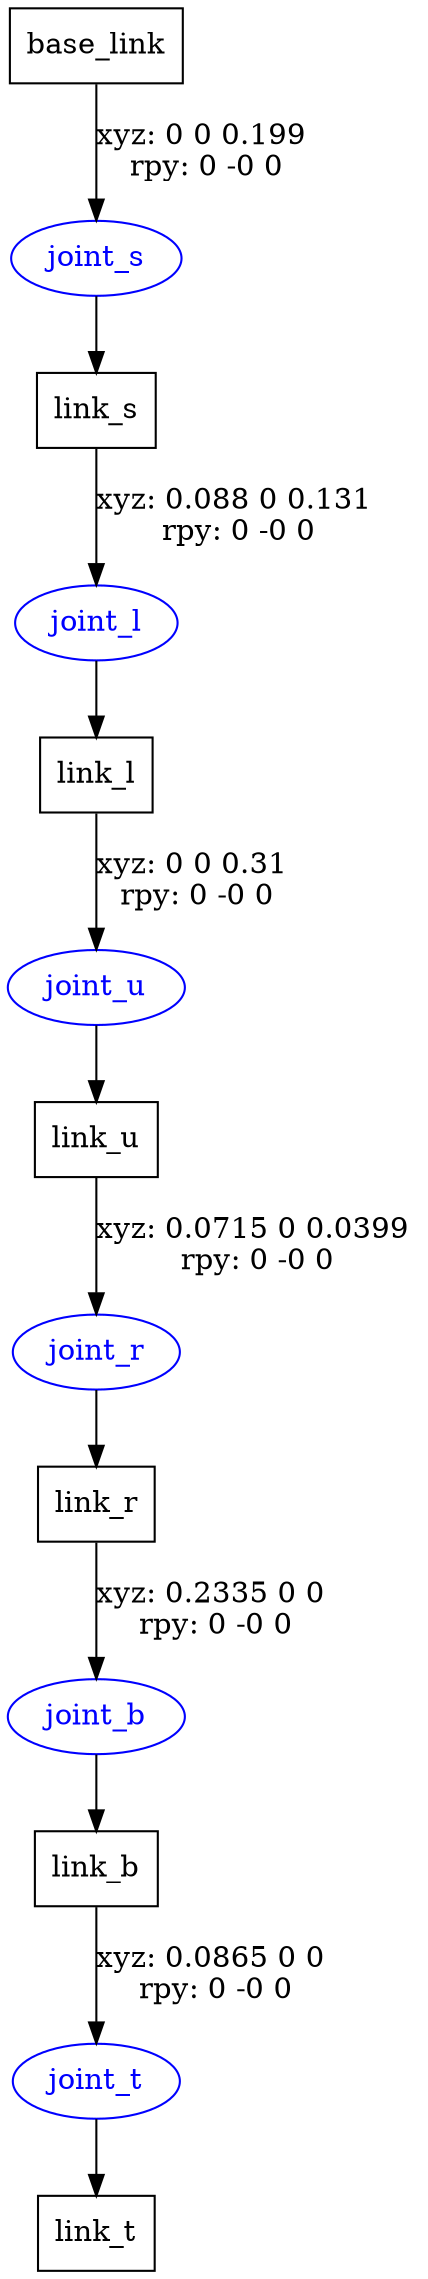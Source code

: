 digraph G {
node [shape=box];
"base_link" [label="base_link"];
"link_s" [label="link_s"];
"link_l" [label="link_l"];
"link_u" [label="link_u"];
"link_r" [label="link_r"];
"link_b" [label="link_b"];
"link_t" [label="link_t"];
node [shape=ellipse, color=blue, fontcolor=blue];
"base_link" -> "joint_s" [label="xyz: 0 0 0.199 \nrpy: 0 -0 0"]
"joint_s" -> "link_s"
"link_s" -> "joint_l" [label="xyz: 0.088 0 0.131 \nrpy: 0 -0 0"]
"joint_l" -> "link_l"
"link_l" -> "joint_u" [label="xyz: 0 0 0.31 \nrpy: 0 -0 0"]
"joint_u" -> "link_u"
"link_u" -> "joint_r" [label="xyz: 0.0715 0 0.0399 \nrpy: 0 -0 0"]
"joint_r" -> "link_r"
"link_r" -> "joint_b" [label="xyz: 0.2335 0 0 \nrpy: 0 -0 0"]
"joint_b" -> "link_b"
"link_b" -> "joint_t" [label="xyz: 0.0865 0 0 \nrpy: 0 -0 0"]
"joint_t" -> "link_t"
}
